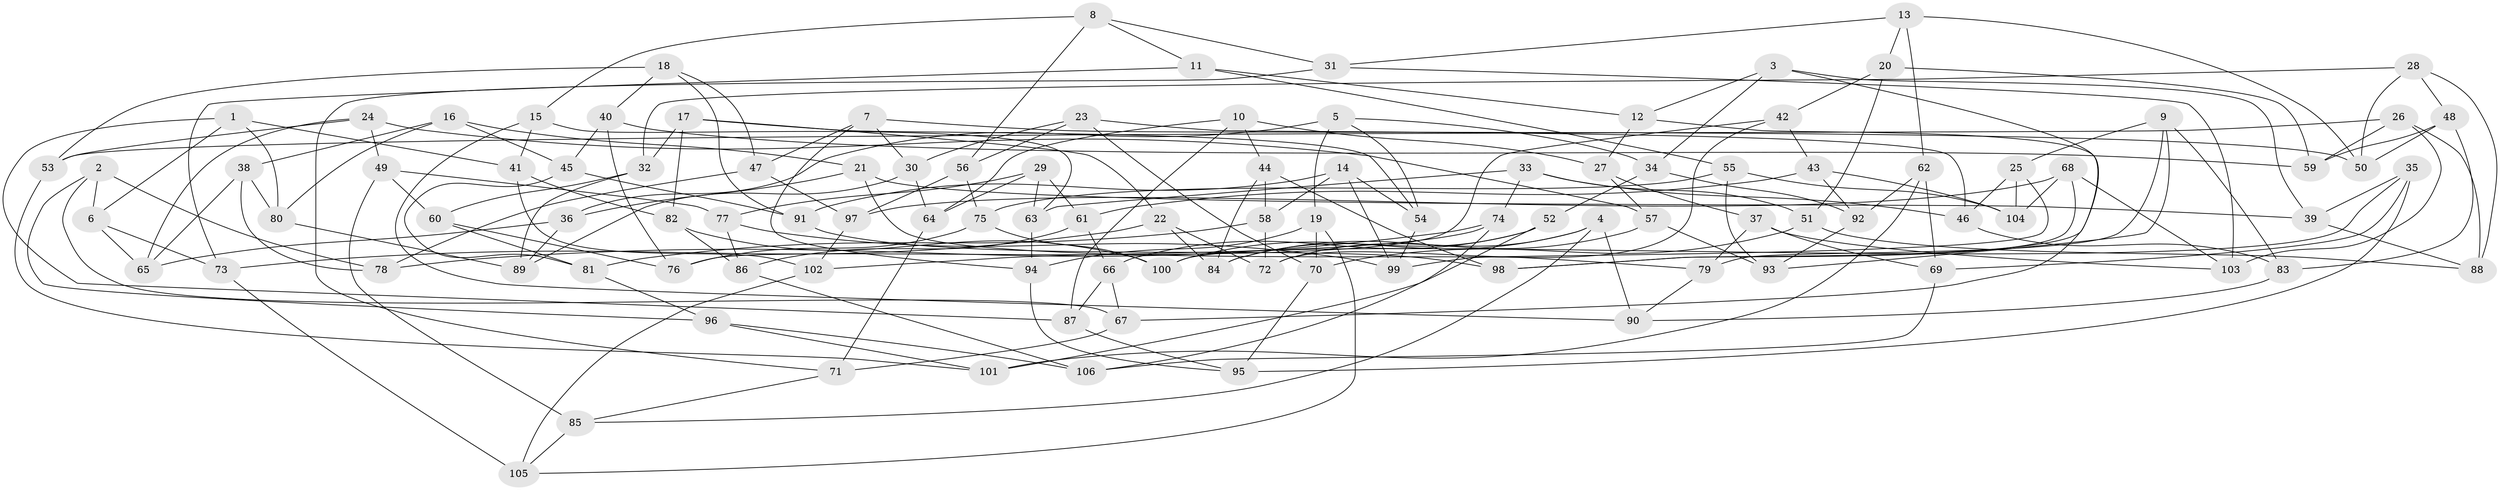 // coarse degree distribution, {6: 0.5147058823529411, 4: 0.4264705882352941, 5: 0.04411764705882353, 3: 0.014705882352941176}
// Generated by graph-tools (version 1.1) at 2025/24/03/03/25 07:24:28]
// undirected, 106 vertices, 212 edges
graph export_dot {
graph [start="1"]
  node [color=gray90,style=filled];
  1;
  2;
  3;
  4;
  5;
  6;
  7;
  8;
  9;
  10;
  11;
  12;
  13;
  14;
  15;
  16;
  17;
  18;
  19;
  20;
  21;
  22;
  23;
  24;
  25;
  26;
  27;
  28;
  29;
  30;
  31;
  32;
  33;
  34;
  35;
  36;
  37;
  38;
  39;
  40;
  41;
  42;
  43;
  44;
  45;
  46;
  47;
  48;
  49;
  50;
  51;
  52;
  53;
  54;
  55;
  56;
  57;
  58;
  59;
  60;
  61;
  62;
  63;
  64;
  65;
  66;
  67;
  68;
  69;
  70;
  71;
  72;
  73;
  74;
  75;
  76;
  77;
  78;
  79;
  80;
  81;
  82;
  83;
  84;
  85;
  86;
  87;
  88;
  89;
  90;
  91;
  92;
  93;
  94;
  95;
  96;
  97;
  98;
  99;
  100;
  101;
  102;
  103;
  104;
  105;
  106;
  1 -- 87;
  1 -- 41;
  1 -- 6;
  1 -- 80;
  2 -- 6;
  2 -- 96;
  2 -- 78;
  2 -- 67;
  3 -- 39;
  3 -- 98;
  3 -- 12;
  3 -- 34;
  4 -- 72;
  4 -- 100;
  4 -- 85;
  4 -- 90;
  5 -- 36;
  5 -- 54;
  5 -- 19;
  5 -- 34;
  6 -- 73;
  6 -- 65;
  7 -- 94;
  7 -- 50;
  7 -- 30;
  7 -- 47;
  8 -- 56;
  8 -- 31;
  8 -- 15;
  8 -- 11;
  9 -- 25;
  9 -- 93;
  9 -- 79;
  9 -- 83;
  10 -- 87;
  10 -- 44;
  10 -- 27;
  10 -- 64;
  11 -- 55;
  11 -- 12;
  11 -- 73;
  12 -- 27;
  12 -- 67;
  13 -- 31;
  13 -- 20;
  13 -- 50;
  13 -- 62;
  14 -- 91;
  14 -- 54;
  14 -- 99;
  14 -- 58;
  15 -- 90;
  15 -- 41;
  15 -- 63;
  16 -- 21;
  16 -- 80;
  16 -- 45;
  16 -- 38;
  17 -- 32;
  17 -- 82;
  17 -- 54;
  17 -- 22;
  18 -- 91;
  18 -- 47;
  18 -- 40;
  18 -- 53;
  19 -- 105;
  19 -- 70;
  19 -- 94;
  20 -- 42;
  20 -- 51;
  20 -- 59;
  21 -- 36;
  21 -- 79;
  21 -- 39;
  22 -- 84;
  22 -- 72;
  22 -- 73;
  23 -- 56;
  23 -- 46;
  23 -- 70;
  23 -- 30;
  24 -- 49;
  24 -- 53;
  24 -- 65;
  24 -- 57;
  25 -- 46;
  25 -- 104;
  25 -- 99;
  26 -- 59;
  26 -- 103;
  26 -- 88;
  26 -- 53;
  27 -- 37;
  27 -- 57;
  28 -- 48;
  28 -- 50;
  28 -- 32;
  28 -- 88;
  29 -- 64;
  29 -- 63;
  29 -- 77;
  29 -- 61;
  30 -- 89;
  30 -- 64;
  31 -- 103;
  31 -- 71;
  32 -- 60;
  32 -- 89;
  33 -- 46;
  33 -- 51;
  33 -- 74;
  33 -- 63;
  34 -- 92;
  34 -- 52;
  35 -- 39;
  35 -- 95;
  35 -- 69;
  35 -- 100;
  36 -- 65;
  36 -- 89;
  37 -- 103;
  37 -- 69;
  37 -- 79;
  38 -- 80;
  38 -- 65;
  38 -- 78;
  39 -- 88;
  40 -- 76;
  40 -- 59;
  40 -- 45;
  41 -- 102;
  41 -- 82;
  42 -- 76;
  42 -- 72;
  42 -- 43;
  43 -- 61;
  43 -- 104;
  43 -- 92;
  44 -- 84;
  44 -- 98;
  44 -- 58;
  45 -- 91;
  45 -- 81;
  46 -- 83;
  47 -- 97;
  47 -- 78;
  48 -- 83;
  48 -- 59;
  48 -- 50;
  49 -- 77;
  49 -- 85;
  49 -- 60;
  51 -- 88;
  51 -- 70;
  52 -- 66;
  52 -- 84;
  52 -- 101;
  53 -- 101;
  54 -- 99;
  55 -- 93;
  55 -- 75;
  55 -- 104;
  56 -- 75;
  56 -- 97;
  57 -- 93;
  57 -- 84;
  58 -- 81;
  58 -- 72;
  60 -- 81;
  60 -- 76;
  61 -- 86;
  61 -- 66;
  62 -- 101;
  62 -- 92;
  62 -- 69;
  63 -- 94;
  64 -- 71;
  66 -- 87;
  66 -- 67;
  67 -- 71;
  68 -- 104;
  68 -- 97;
  68 -- 103;
  68 -- 98;
  69 -- 106;
  70 -- 95;
  71 -- 85;
  73 -- 105;
  74 -- 102;
  74 -- 78;
  74 -- 106;
  75 -- 76;
  75 -- 100;
  77 -- 99;
  77 -- 86;
  79 -- 90;
  80 -- 89;
  81 -- 96;
  82 -- 86;
  82 -- 100;
  83 -- 90;
  85 -- 105;
  86 -- 106;
  87 -- 95;
  91 -- 98;
  92 -- 93;
  94 -- 95;
  96 -- 101;
  96 -- 106;
  97 -- 102;
  102 -- 105;
}
